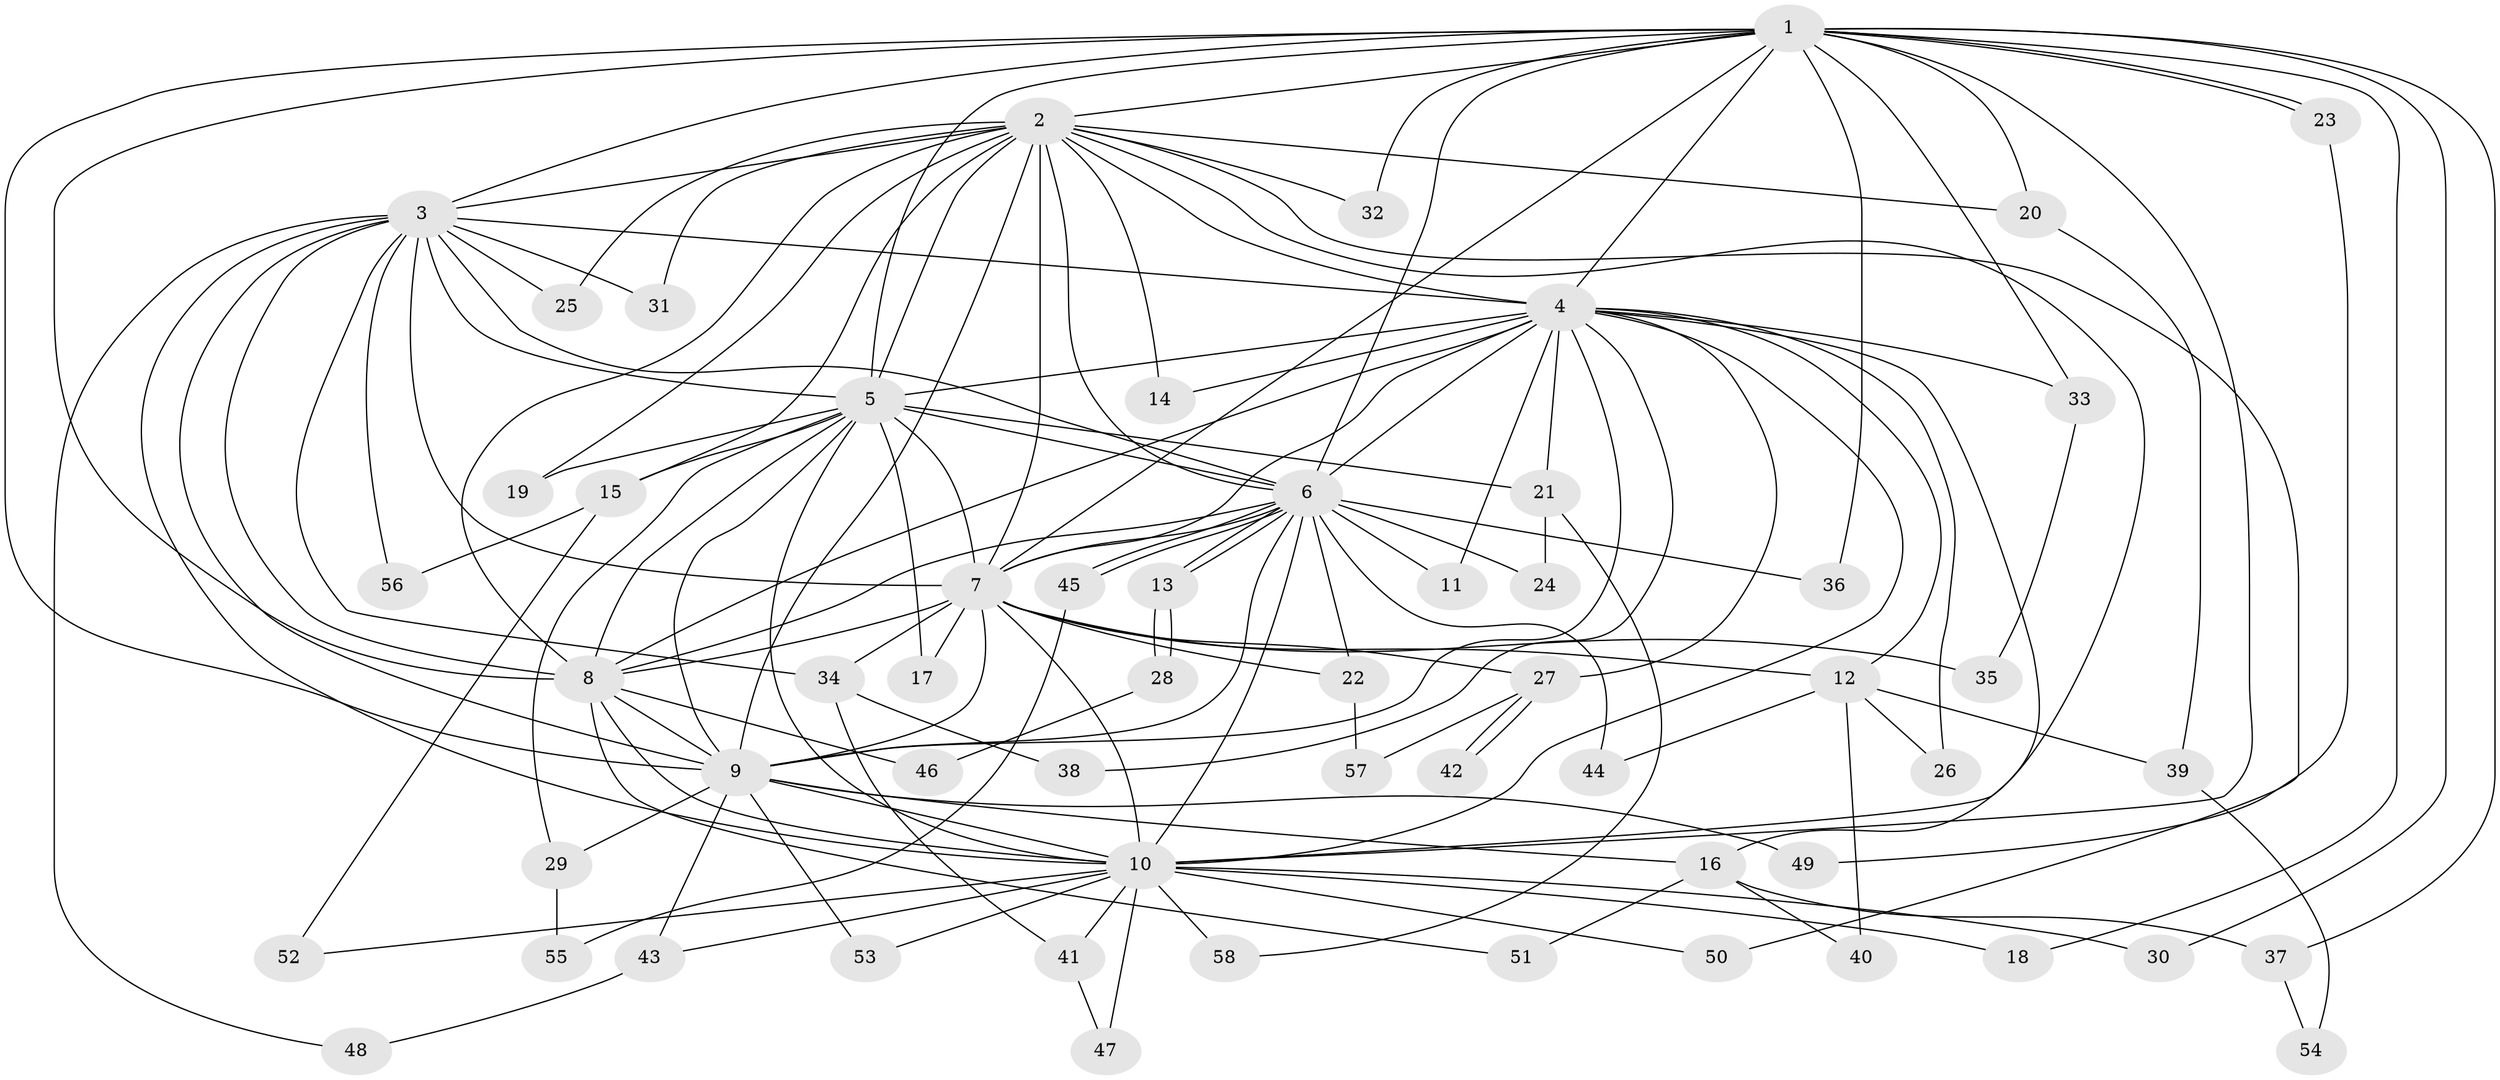 // Generated by graph-tools (version 1.1) at 2025/14/03/09/25 04:14:12]
// undirected, 58 vertices, 141 edges
graph export_dot {
graph [start="1"]
  node [color=gray90,style=filled];
  1;
  2;
  3;
  4;
  5;
  6;
  7;
  8;
  9;
  10;
  11;
  12;
  13;
  14;
  15;
  16;
  17;
  18;
  19;
  20;
  21;
  22;
  23;
  24;
  25;
  26;
  27;
  28;
  29;
  30;
  31;
  32;
  33;
  34;
  35;
  36;
  37;
  38;
  39;
  40;
  41;
  42;
  43;
  44;
  45;
  46;
  47;
  48;
  49;
  50;
  51;
  52;
  53;
  54;
  55;
  56;
  57;
  58;
  1 -- 2;
  1 -- 3;
  1 -- 4;
  1 -- 5;
  1 -- 6;
  1 -- 7;
  1 -- 8;
  1 -- 9;
  1 -- 10;
  1 -- 18;
  1 -- 20;
  1 -- 23;
  1 -- 23;
  1 -- 30;
  1 -- 32;
  1 -- 33;
  1 -- 36;
  1 -- 37;
  2 -- 3;
  2 -- 4;
  2 -- 5;
  2 -- 6;
  2 -- 7;
  2 -- 8;
  2 -- 9;
  2 -- 10;
  2 -- 14;
  2 -- 15;
  2 -- 19;
  2 -- 20;
  2 -- 25;
  2 -- 31;
  2 -- 32;
  2 -- 50;
  3 -- 4;
  3 -- 5;
  3 -- 6;
  3 -- 7;
  3 -- 8;
  3 -- 9;
  3 -- 10;
  3 -- 25;
  3 -- 31;
  3 -- 34;
  3 -- 48;
  3 -- 56;
  4 -- 5;
  4 -- 6;
  4 -- 7;
  4 -- 8;
  4 -- 9;
  4 -- 10;
  4 -- 11;
  4 -- 12;
  4 -- 14;
  4 -- 16;
  4 -- 21;
  4 -- 26;
  4 -- 27;
  4 -- 33;
  4 -- 38;
  5 -- 6;
  5 -- 7;
  5 -- 8;
  5 -- 9;
  5 -- 10;
  5 -- 15;
  5 -- 17;
  5 -- 19;
  5 -- 21;
  5 -- 29;
  6 -- 7;
  6 -- 8;
  6 -- 9;
  6 -- 10;
  6 -- 11;
  6 -- 13;
  6 -- 13;
  6 -- 22;
  6 -- 24;
  6 -- 36;
  6 -- 44;
  6 -- 45;
  6 -- 45;
  7 -- 8;
  7 -- 9;
  7 -- 10;
  7 -- 12;
  7 -- 17;
  7 -- 22;
  7 -- 27;
  7 -- 34;
  7 -- 35;
  8 -- 9;
  8 -- 10;
  8 -- 46;
  8 -- 51;
  9 -- 10;
  9 -- 16;
  9 -- 29;
  9 -- 43;
  9 -- 49;
  9 -- 53;
  10 -- 18;
  10 -- 30;
  10 -- 41;
  10 -- 43;
  10 -- 47;
  10 -- 50;
  10 -- 52;
  10 -- 53;
  10 -- 58;
  12 -- 26;
  12 -- 39;
  12 -- 40;
  12 -- 44;
  13 -- 28;
  13 -- 28;
  15 -- 52;
  15 -- 56;
  16 -- 37;
  16 -- 40;
  16 -- 51;
  20 -- 39;
  21 -- 24;
  21 -- 58;
  22 -- 57;
  23 -- 49;
  27 -- 42;
  27 -- 42;
  27 -- 57;
  28 -- 46;
  29 -- 55;
  33 -- 35;
  34 -- 38;
  34 -- 41;
  37 -- 54;
  39 -- 54;
  41 -- 47;
  43 -- 48;
  45 -- 55;
}
